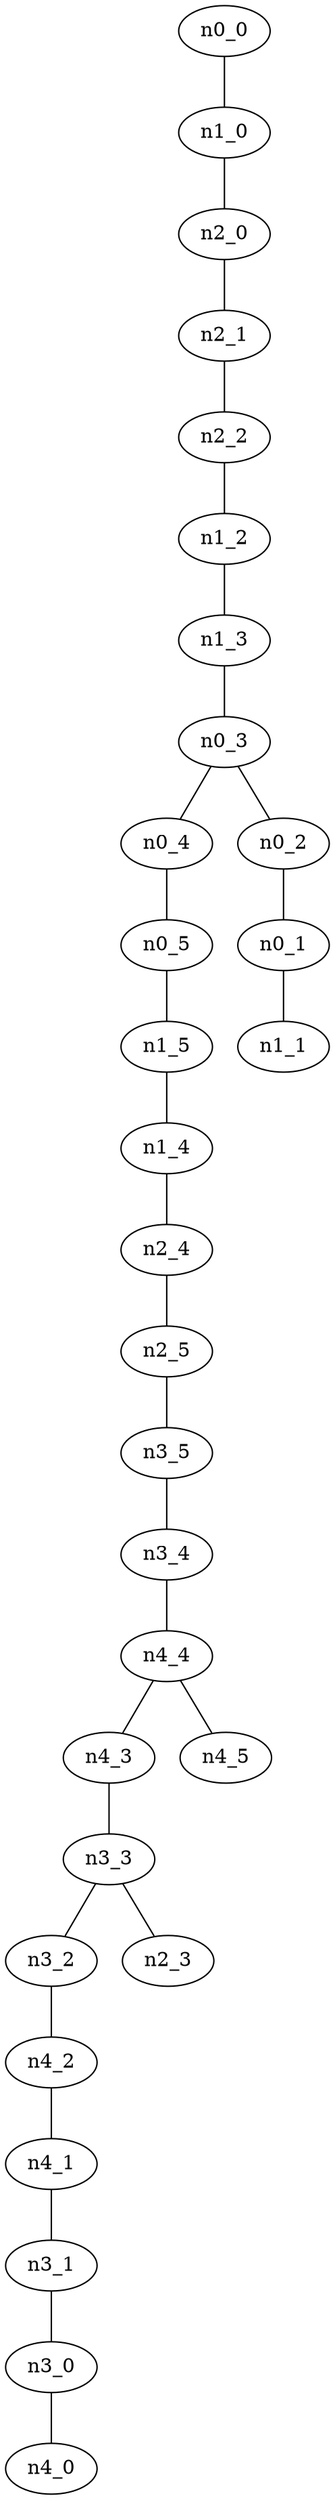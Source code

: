 graph G {
"n4_3";
"n1_0";
"n3_0";
"n3_3";
"n4_4";
"n4_5";
"n2_0";
"n4_1";
"n2_2";
"n1_3";
"n0_5";
"n4_2";
"n2_5";
"n1_4";
"n3_5";
"n3_2";
"n2_4";
"n0_3";
"n1_1";
"n4_0";
"n0_4";
"n3_4";
"n2_1";
"n0_0";
"n1_5";
"n3_1";
"n2_3";
"n0_1";
"n1_2";
"n0_2";
    "n1_5" -- "n1_4";
    "n0_0" -- "n1_0";
    "n3_2" -- "n4_2";
    "n4_1" -- "n3_1";
    "n1_3" -- "n0_3";
    "n1_0" -- "n2_0";
    "n2_0" -- "n2_1";
    "n0_4" -- "n0_5";
    "n4_4" -- "n4_5";
    "n2_4" -- "n2_5";
    "n2_2" -- "n1_2";
    "n3_4" -- "n4_4";
    "n0_3" -- "n0_4";
    "n3_5" -- "n3_4";
    "n2_1" -- "n2_2";
    "n0_5" -- "n1_5";
    "n1_2" -- "n1_3";
    "n4_3" -- "n3_3";
    "n1_4" -- "n2_4";
    "n3_0" -- "n4_0";
    "n3_3" -- "n3_2";
    "n4_2" -- "n4_1";
    "n2_5" -- "n3_5";
    "n3_1" -- "n3_0";
    "n3_3" -- "n2_3";
    "n4_4" -- "n4_3";
    "n0_2" -- "n0_1";
    "n0_1" -- "n1_1";
    "n0_3" -- "n0_2";
}
